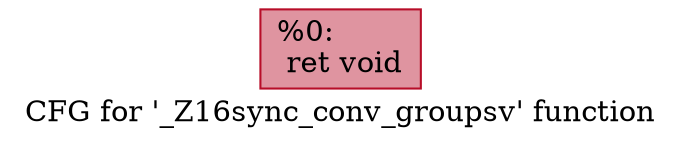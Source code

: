 digraph "CFG for '_Z16sync_conv_groupsv' function" {
	label="CFG for '_Z16sync_conv_groupsv' function";

	Node0x60c91c0 [shape=record,color="#b70d28ff", style=filled, fillcolor="#b70d2870",label="{%0:\l  ret void\l}"];
}
